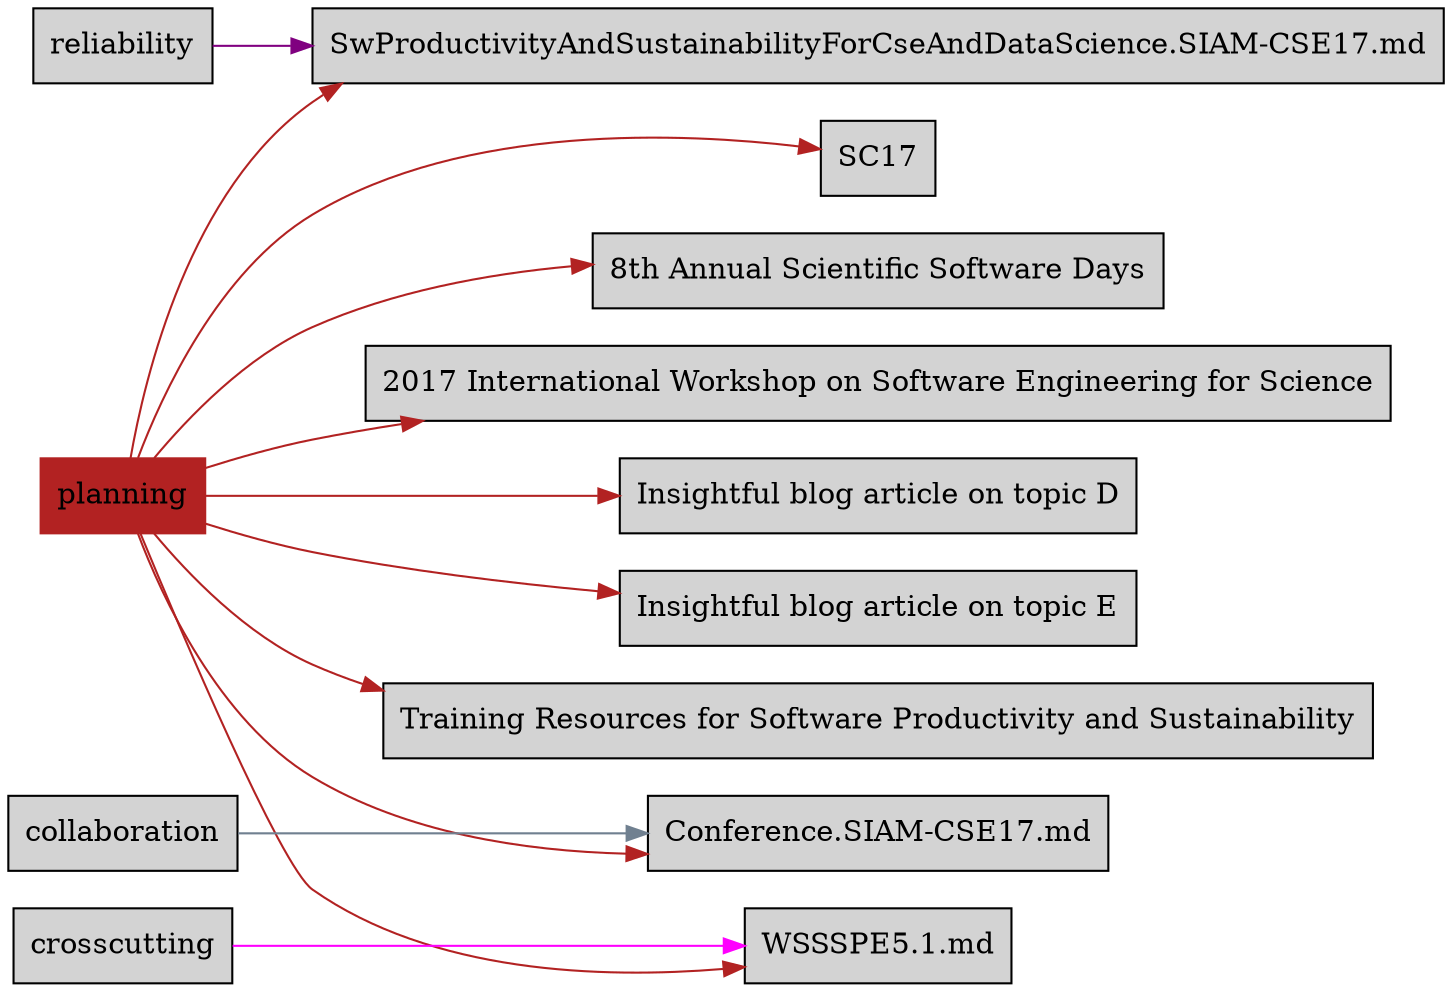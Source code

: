 digraph bettersoftware {
            rankdir = LR;
            ratio = fill;
            node [style=filled];
            node [shape = box];
"planning" [colorscheme="svg" color="firebrick"];
"planning" ->  "BlogArticleSkeletonD.md" [colorscheme="svg" color="firebrick"];
"BlogArticleSkeletonD.md" [label="Insightful blog article on topic D" URL="http://bss.parallactic.com/resources/insightful-blog-article-on-topic-d"]
"planning" ->  "BlogArticleSkeletonE.md" [colorscheme="svg" color="firebrick"];
"BlogArticleSkeletonE.md" [label="Insightful blog article on topic E" URL="http://bss.parallactic.com/resources/insightful-blog-article-on-topic-e"]
"planning" ->  "BestPracticesForHPCSwDevelopersWebinarSeries.md" [colorscheme="svg" color="firebrick"];
"BestPracticesForHPCSwDevelopersWebinarSeries.md" [label="Training Resources for Software Productivity and Sustainability" URL="http://bss.parallactic.com/resources/training-resources-for-software-productivity-and-sustainability"]
"planning" ->  "SwProductivityAndSustainabilityForCseAndDataScience.SIAM-CSE17.md" [colorscheme="svg" color="firebrick"];
"reliability" ->  "SwProductivityAndSustainabilityForCseAndDataScience.SIAM-CSE17.md" [colorscheme="svg" color="purple"];
"planning" ->  "Conference.SC17.md" [colorscheme="svg" color="firebrick"];
"Conference.SC17.md" [label="SC17" URL="http://bss.parallactic.com/resources/sc17"]
"planning" ->  "Conference.SIAM-CSE17.md" [colorscheme="svg" color="firebrick"];
"collaboration" ->  "Conference.SIAM-CSE17.md" [colorscheme="svg" color="slategrey"];
"planning" ->  "Conference.ScientificSoftwareDays17.md" [colorscheme="svg" color="firebrick"];
"Conference.ScientificSoftwareDays17.md" [label="8th Annual Scientific Software Days" URL="http://bss.parallactic.com/resources/8th-annual-scientific-software-days"]
"planning" ->  "WSSSPE5.1.md" [colorscheme="svg" color="firebrick"];
"crosscutting" ->  "WSSSPE5.1.md" [colorscheme="svg" color="fuchsia"];
"planning" ->  "Workshop.SE4Science17.md" [colorscheme="svg" color="firebrick"];
"Workshop.SE4Science17.md" [label="2017 International Workshop on Software Engineering for Science" URL="http://bss.parallactic.com/resources/2017-international-workshop-on-software-engineering-for-science"]
}